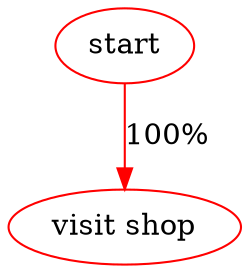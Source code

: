 digraph {
	start [label=start color=red shape=oval]
	"visit shop" [label="visit shop" color=red shape=oval]
	start -> "visit shop" [label="100%" color=red shape=oval]
}
